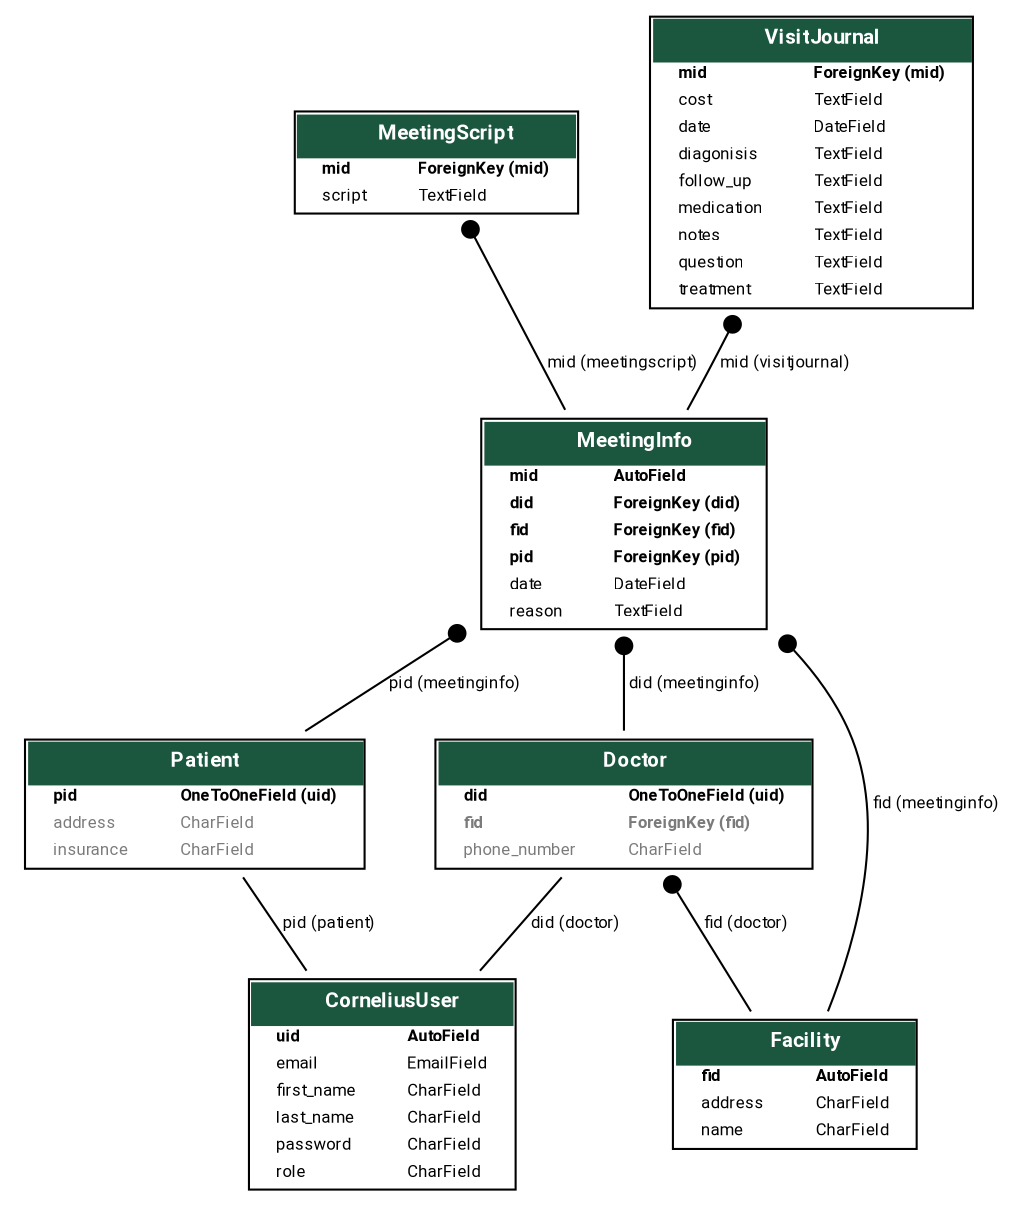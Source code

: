 digraph model_graph {
  // Dotfile by Django-Extensions graph_models
  // Created: 2020-11-15 00:34
  // Cli Options: cornelius_app

  fontname = "Roboto"
  fontsize = 8
  splines  = true

  node [
    fontname = "Roboto"
    fontsize = 8
    shape = "plaintext"
  ]

  edge [
    fontname = "Roboto"
    fontsize = 8
  ]

  // Labels


  cornelius_app_models_CorneliusUser [label=<
    <TABLE BGCOLOR="white" BORDER="1" CELLBORDER="0" CELLSPACING="0">
    <TR><TD COLSPAN="2" CELLPADDING="5" ALIGN="CENTER" BGCOLOR="#1b563f">
    <FONT FACE="Roboto" COLOR="white" POINT-SIZE="10"><B>
    CorneliusUser
    </B></FONT></TD></TR>
  
  
    <TR><TD ALIGN="LEFT" BORDER="0">
    <FONT FACE="Roboto"><B>uid</B></FONT>
    </TD><TD ALIGN="LEFT">
    <FONT FACE="Roboto"><B>AutoField</B></FONT>
    </TD></TR>
  
  
  
    <TR><TD ALIGN="LEFT" BORDER="0">
    <FONT FACE="Roboto">email</FONT>
    </TD><TD ALIGN="LEFT">
    <FONT FACE="Roboto">EmailField</FONT>
    </TD></TR>
  
  
  
    <TR><TD ALIGN="LEFT" BORDER="0">
    <FONT FACE="Roboto">first_name</FONT>
    </TD><TD ALIGN="LEFT">
    <FONT FACE="Roboto">CharField</FONT>
    </TD></TR>
  
  
  
    <TR><TD ALIGN="LEFT" BORDER="0">
    <FONT FACE="Roboto">last_name</FONT>
    </TD><TD ALIGN="LEFT">
    <FONT FACE="Roboto">CharField</FONT>
    </TD></TR>
  
  
  
    <TR><TD ALIGN="LEFT" BORDER="0">
    <FONT FACE="Roboto">password</FONT>
    </TD><TD ALIGN="LEFT">
    <FONT FACE="Roboto">CharField</FONT>
    </TD></TR>
  
  
  
    <TR><TD ALIGN="LEFT" BORDER="0">
    <FONT FACE="Roboto">role</FONT>
    </TD><TD ALIGN="LEFT">
    <FONT FACE="Roboto">CharField</FONT>
    </TD></TR>
  
  
    </TABLE>
    >]

  cornelius_app_models_Doctor [label=<
    <TABLE BGCOLOR="white" BORDER="1" CELLBORDER="0" CELLSPACING="0">
    <TR><TD COLSPAN="2" CELLPADDING="5" ALIGN="CENTER" BGCOLOR="#1b563f">
    <FONT FACE="Roboto" COLOR="white" POINT-SIZE="10"><B>
    Doctor
    </B></FONT></TD></TR>
  
  
    <TR><TD ALIGN="LEFT" BORDER="0">
    <FONT FACE="Roboto"><B>did</B></FONT>
    </TD><TD ALIGN="LEFT">
    <FONT FACE="Roboto"><B>OneToOneField (uid)</B></FONT>
    </TD></TR>
  
  
  
    <TR><TD ALIGN="LEFT" BORDER="0">
    <FONT COLOR="#7B7B7B" FACE="Roboto"><B>fid</B></FONT>
    </TD><TD ALIGN="LEFT">
    <FONT COLOR="#7B7B7B" FACE="Roboto"><B>ForeignKey (fid)</B></FONT>
    </TD></TR>
  
  
  
    <TR><TD ALIGN="LEFT" BORDER="0">
    <FONT COLOR="#7B7B7B" FACE="Roboto">phone_number</FONT>
    </TD><TD ALIGN="LEFT">
    <FONT COLOR="#7B7B7B" FACE="Roboto">CharField</FONT>
    </TD></TR>
  
  
    </TABLE>
    >]

  cornelius_app_models_Patient [label=<
    <TABLE BGCOLOR="white" BORDER="1" CELLBORDER="0" CELLSPACING="0">
    <TR><TD COLSPAN="2" CELLPADDING="5" ALIGN="CENTER" BGCOLOR="#1b563f">
    <FONT FACE="Roboto" COLOR="white" POINT-SIZE="10"><B>
    Patient
    </B></FONT></TD></TR>
  
  
    <TR><TD ALIGN="LEFT" BORDER="0">
    <FONT FACE="Roboto"><B>pid</B></FONT>
    </TD><TD ALIGN="LEFT">
    <FONT FACE="Roboto"><B>OneToOneField (uid)</B></FONT>
    </TD></TR>
  
  
  
    <TR><TD ALIGN="LEFT" BORDER="0">
    <FONT COLOR="#7B7B7B" FACE="Roboto">address</FONT>
    </TD><TD ALIGN="LEFT">
    <FONT COLOR="#7B7B7B" FACE="Roboto">CharField</FONT>
    </TD></TR>
  
  
  
    <TR><TD ALIGN="LEFT" BORDER="0">
    <FONT COLOR="#7B7B7B" FACE="Roboto">insurance</FONT>
    </TD><TD ALIGN="LEFT">
    <FONT COLOR="#7B7B7B" FACE="Roboto">CharField</FONT>
    </TD></TR>
  
  
    </TABLE>
    >]

  cornelius_app_models_Facility [label=<
    <TABLE BGCOLOR="white" BORDER="1" CELLBORDER="0" CELLSPACING="0">
    <TR><TD COLSPAN="2" CELLPADDING="5" ALIGN="CENTER" BGCOLOR="#1b563f">
    <FONT FACE="Roboto" COLOR="white" POINT-SIZE="10"><B>
    Facility
    </B></FONT></TD></TR>
  
  
    <TR><TD ALIGN="LEFT" BORDER="0">
    <FONT FACE="Roboto"><B>fid</B></FONT>
    </TD><TD ALIGN="LEFT">
    <FONT FACE="Roboto"><B>AutoField</B></FONT>
    </TD></TR>
  
  
  
    <TR><TD ALIGN="LEFT" BORDER="0">
    <FONT FACE="Roboto">address</FONT>
    </TD><TD ALIGN="LEFT">
    <FONT FACE="Roboto">CharField</FONT>
    </TD></TR>
  
  
  
    <TR><TD ALIGN="LEFT" BORDER="0">
    <FONT FACE="Roboto">name</FONT>
    </TD><TD ALIGN="LEFT">
    <FONT FACE="Roboto">CharField</FONT>
    </TD></TR>
  
  
    </TABLE>
    >]

  cornelius_app_models_MeetingInfo [label=<
    <TABLE BGCOLOR="white" BORDER="1" CELLBORDER="0" CELLSPACING="0">
    <TR><TD COLSPAN="2" CELLPADDING="5" ALIGN="CENTER" BGCOLOR="#1b563f">
    <FONT FACE="Roboto" COLOR="white" POINT-SIZE="10"><B>
    MeetingInfo
    </B></FONT></TD></TR>
  
  
    <TR><TD ALIGN="LEFT" BORDER="0">
    <FONT FACE="Roboto"><B>mid</B></FONT>
    </TD><TD ALIGN="LEFT">
    <FONT FACE="Roboto"><B>AutoField</B></FONT>
    </TD></TR>
  
  
  
    <TR><TD ALIGN="LEFT" BORDER="0">
    <FONT FACE="Roboto"><B>did</B></FONT>
    </TD><TD ALIGN="LEFT">
    <FONT FACE="Roboto"><B>ForeignKey (did)</B></FONT>
    </TD></TR>
  
  
  
    <TR><TD ALIGN="LEFT" BORDER="0">
    <FONT FACE="Roboto"><B>fid</B></FONT>
    </TD><TD ALIGN="LEFT">
    <FONT FACE="Roboto"><B>ForeignKey (fid)</B></FONT>
    </TD></TR>
  
  
  
    <TR><TD ALIGN="LEFT" BORDER="0">
    <FONT FACE="Roboto"><B>pid</B></FONT>
    </TD><TD ALIGN="LEFT">
    <FONT FACE="Roboto"><B>ForeignKey (pid)</B></FONT>
    </TD></TR>
  
  
  
    <TR><TD ALIGN="LEFT" BORDER="0">
    <FONT FACE="Roboto">date</FONT>
    </TD><TD ALIGN="LEFT">
    <FONT FACE="Roboto">DateField</FONT>
    </TD></TR>
  
  
  
    <TR><TD ALIGN="LEFT" BORDER="0">
    <FONT FACE="Roboto">reason</FONT>
    </TD><TD ALIGN="LEFT">
    <FONT FACE="Roboto">TextField</FONT>
    </TD></TR>
  
  
    </TABLE>
    >]

  cornelius_app_models_MeetingScript [label=<
    <TABLE BGCOLOR="white" BORDER="1" CELLBORDER="0" CELLSPACING="0">
    <TR><TD COLSPAN="2" CELLPADDING="5" ALIGN="CENTER" BGCOLOR="#1b563f">
    <FONT FACE="Roboto" COLOR="white" POINT-SIZE="10"><B>
    MeetingScript
    </B></FONT></TD></TR>
  
  
    <TR><TD ALIGN="LEFT" BORDER="0">
    <FONT FACE="Roboto"><B>mid</B></FONT>
    </TD><TD ALIGN="LEFT">
    <FONT FACE="Roboto"><B>ForeignKey (mid)</B></FONT>
    </TD></TR>
  
  
  
    <TR><TD ALIGN="LEFT" BORDER="0">
    <FONT FACE="Roboto">script</FONT>
    </TD><TD ALIGN="LEFT">
    <FONT FACE="Roboto">TextField</FONT>
    </TD></TR>
  
  
    </TABLE>
    >]

  cornelius_app_models_VisitJournal [label=<
    <TABLE BGCOLOR="white" BORDER="1" CELLBORDER="0" CELLSPACING="0">
    <TR><TD COLSPAN="2" CELLPADDING="5" ALIGN="CENTER" BGCOLOR="#1b563f">
    <FONT FACE="Roboto" COLOR="white" POINT-SIZE="10"><B>
    VisitJournal
    </B></FONT></TD></TR>
  
  
    <TR><TD ALIGN="LEFT" BORDER="0">
    <FONT FACE="Roboto"><B>mid</B></FONT>
    </TD><TD ALIGN="LEFT">
    <FONT FACE="Roboto"><B>ForeignKey (mid)</B></FONT>
    </TD></TR>
  
  
  
    <TR><TD ALIGN="LEFT" BORDER="0">
    <FONT FACE="Roboto">cost</FONT>
    </TD><TD ALIGN="LEFT">
    <FONT FACE="Roboto">TextField</FONT>
    </TD></TR>
  
  
  
    <TR><TD ALIGN="LEFT" BORDER="0">
    <FONT FACE="Roboto">date</FONT>
    </TD><TD ALIGN="LEFT">
    <FONT FACE="Roboto">DateField</FONT>
    </TD></TR>
  
  
  
    <TR><TD ALIGN="LEFT" BORDER="0">
    <FONT FACE="Roboto">diagonisis</FONT>
    </TD><TD ALIGN="LEFT">
    <FONT FACE="Roboto">TextField</FONT>
    </TD></TR>
  
  
  
    <TR><TD ALIGN="LEFT" BORDER="0">
    <FONT FACE="Roboto">follow_up</FONT>
    </TD><TD ALIGN="LEFT">
    <FONT FACE="Roboto">TextField</FONT>
    </TD></TR>
  
  
  
    <TR><TD ALIGN="LEFT" BORDER="0">
    <FONT FACE="Roboto">medication</FONT>
    </TD><TD ALIGN="LEFT">
    <FONT FACE="Roboto">TextField</FONT>
    </TD></TR>
  
  
  
    <TR><TD ALIGN="LEFT" BORDER="0">
    <FONT FACE="Roboto">notes</FONT>
    </TD><TD ALIGN="LEFT">
    <FONT FACE="Roboto">TextField</FONT>
    </TD></TR>
  
  
  
    <TR><TD ALIGN="LEFT" BORDER="0">
    <FONT FACE="Roboto">question</FONT>
    </TD><TD ALIGN="LEFT">
    <FONT FACE="Roboto">TextField</FONT>
    </TD></TR>
  
  
  
    <TR><TD ALIGN="LEFT" BORDER="0">
    <FONT FACE="Roboto">treatment</FONT>
    </TD><TD ALIGN="LEFT">
    <FONT FACE="Roboto">TextField</FONT>
    </TD></TR>
  
  
    </TABLE>
    >]




  // Relations

  cornelius_app_models_Doctor -> cornelius_app_models_CorneliusUser
  [label=" did (doctor)"] [arrowhead=none, arrowtail=none, dir=both];

  cornelius_app_models_Doctor -> cornelius_app_models_Facility
  [label=" fid (doctor)"] [arrowhead=none, arrowtail=dot, dir=both];

  cornelius_app_models_Patient -> cornelius_app_models_CorneliusUser
  [label=" pid (patient)"] [arrowhead=none, arrowtail=none, dir=both];

  cornelius_app_models_MeetingInfo -> cornelius_app_models_Patient
  [label=" pid (meetinginfo)"] [arrowhead=none, arrowtail=dot, dir=both];

  cornelius_app_models_MeetingInfo -> cornelius_app_models_Doctor
  [label=" did (meetinginfo)"] [arrowhead=none, arrowtail=dot, dir=both];

  cornelius_app_models_MeetingInfo -> cornelius_app_models_Facility
  [label=" fid (meetinginfo)"] [arrowhead=none, arrowtail=dot, dir=both];

  cornelius_app_models_MeetingScript -> cornelius_app_models_MeetingInfo
  [label=" mid (meetingscript)"] [arrowhead=none, arrowtail=dot, dir=both];

  cornelius_app_models_VisitJournal -> cornelius_app_models_MeetingInfo
  [label=" mid (visitjournal)"] [arrowhead=none, arrowtail=dot, dir=both];


}
